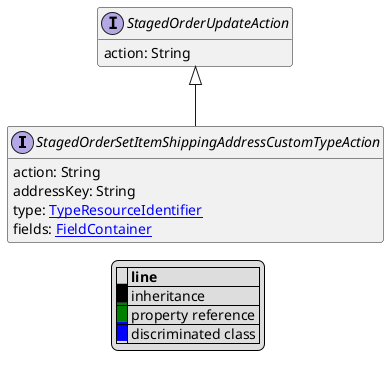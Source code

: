 @startuml

hide empty fields
hide empty methods
legend
|= |= line |
|<back:black>   </back>| inheritance |
|<back:green>   </back>| property reference |
|<back:blue>   </back>| discriminated class |
endlegend
interface StagedOrderSetItemShippingAddressCustomTypeAction [[StagedOrderSetItemShippingAddressCustomTypeAction.svg]] extends StagedOrderUpdateAction {
    action: String
    addressKey: String
    type: [[TypeResourceIdentifier.svg TypeResourceIdentifier]]
    fields: [[FieldContainer.svg FieldContainer]]
}
interface StagedOrderUpdateAction [[StagedOrderUpdateAction.svg]]  {
    action: String
}





@enduml
